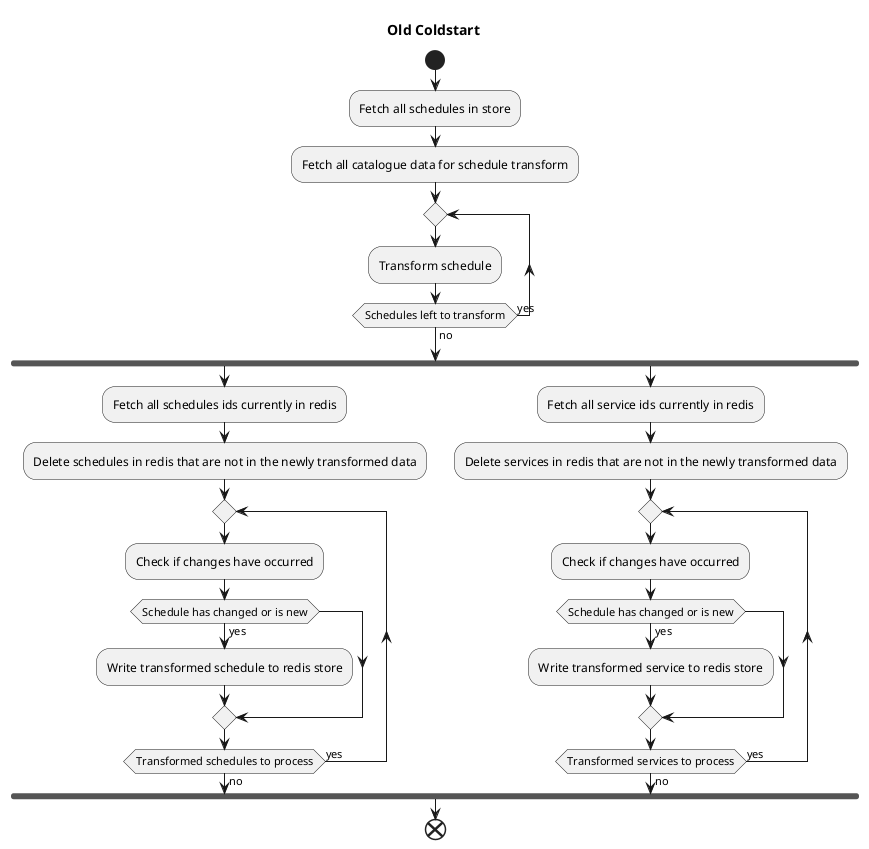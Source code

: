@startuml Old Coldstart
title Old Coldstart

start
  :Fetch all schedules in store;
  :Fetch all catalogue data for schedule transform;

  repeat 
    :Transform schedule;
  repeat while (Schedules left to transform) is (yes) not (no)

  fork
    :Fetch all schedules ids currently in redis;
    :Delete schedules in redis that are not in the newly transformed data;
    repeat 
      :Check if changes have occurred;
      if (Schedule has changed or is new) then (yes)
        :Write transformed schedule to redis store;
      endif
    repeat while (Transformed schedules to process) is (yes) not (no)
  fork again
    :Fetch all service ids currently in redis;
    :Delete services in redis that are not in the newly transformed data;
    repeat 
      :Check if changes have occurred;
      if (Schedule has changed or is new) then (yes)
        :Write transformed service to redis store;
      endif
    repeat while (Transformed services to process) is (yes) not (no)
  end fork

  end
@enduml